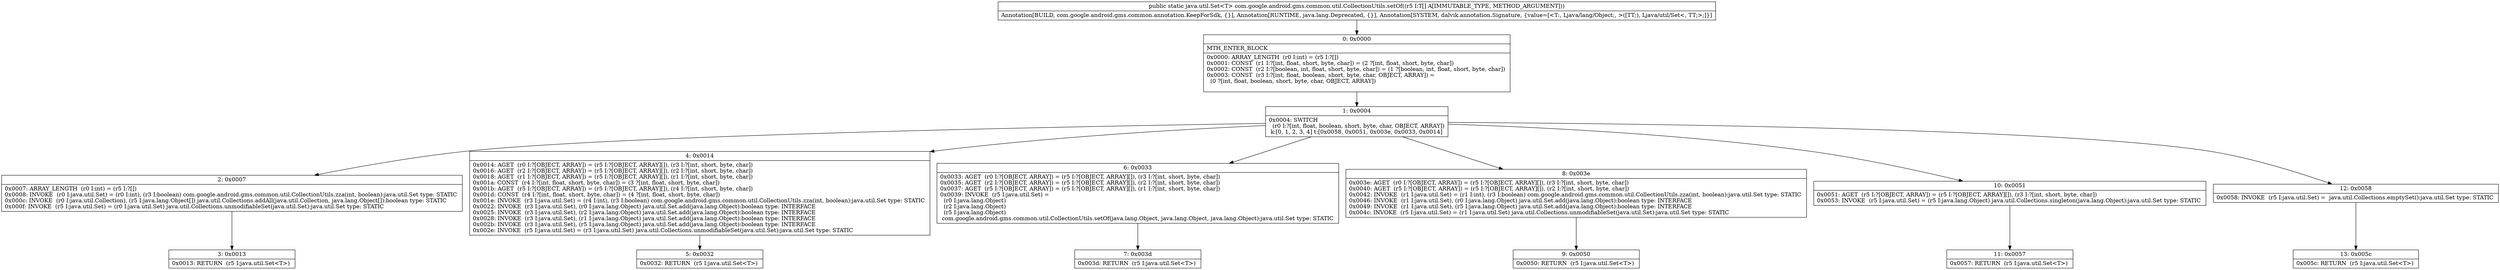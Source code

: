 digraph "CFG forcom.google.android.gms.common.util.CollectionUtils.setOf([Ljava\/lang\/Object;)Ljava\/util\/Set;" {
Node_0 [shape=record,label="{0\:\ 0x0000|MTH_ENTER_BLOCK\l|0x0000: ARRAY_LENGTH  (r0 I:int) = (r5 I:?[]) \l0x0001: CONST  (r1 I:?[int, float, short, byte, char]) = (2 ?[int, float, short, byte, char]) \l0x0002: CONST  (r2 I:?[boolean, int, float, short, byte, char]) = (1 ?[boolean, int, float, short, byte, char]) \l0x0003: CONST  (r3 I:?[int, float, boolean, short, byte, char, OBJECT, ARRAY]) = \l  (0 ?[int, float, boolean, short, byte, char, OBJECT, ARRAY])\l \l}"];
Node_1 [shape=record,label="{1\:\ 0x0004|0x0004: SWITCH  \l  (r0 I:?[int, float, boolean, short, byte, char, OBJECT, ARRAY])\l k:[0, 1, 2, 3, 4] t:[0x0058, 0x0051, 0x003e, 0x0033, 0x0014] \l}"];
Node_2 [shape=record,label="{2\:\ 0x0007|0x0007: ARRAY_LENGTH  (r0 I:int) = (r5 I:?[]) \l0x0008: INVOKE  (r0 I:java.util.Set) = (r0 I:int), (r3 I:boolean) com.google.android.gms.common.util.CollectionUtils.zza(int, boolean):java.util.Set type: STATIC \l0x000c: INVOKE  (r0 I:java.util.Collection), (r5 I:java.lang.Object[]) java.util.Collections.addAll(java.util.Collection, java.lang.Object[]):boolean type: STATIC \l0x000f: INVOKE  (r5 I:java.util.Set) = (r0 I:java.util.Set) java.util.Collections.unmodifiableSet(java.util.Set):java.util.Set type: STATIC \l}"];
Node_3 [shape=record,label="{3\:\ 0x0013|0x0013: RETURN  (r5 I:java.util.Set\<T\>) \l}"];
Node_4 [shape=record,label="{4\:\ 0x0014|0x0014: AGET  (r0 I:?[OBJECT, ARRAY]) = (r5 I:?[OBJECT, ARRAY][]), (r3 I:?[int, short, byte, char]) \l0x0016: AGET  (r2 I:?[OBJECT, ARRAY]) = (r5 I:?[OBJECT, ARRAY][]), (r2 I:?[int, short, byte, char]) \l0x0018: AGET  (r1 I:?[OBJECT, ARRAY]) = (r5 I:?[OBJECT, ARRAY][]), (r1 I:?[int, short, byte, char]) \l0x001a: CONST  (r4 I:?[int, float, short, byte, char]) = (3 ?[int, float, short, byte, char]) \l0x001b: AGET  (r5 I:?[OBJECT, ARRAY]) = (r5 I:?[OBJECT, ARRAY][]), (r4 I:?[int, short, byte, char]) \l0x001d: CONST  (r4 I:?[int, float, short, byte, char]) = (4 ?[int, float, short, byte, char]) \l0x001e: INVOKE  (r3 I:java.util.Set) = (r4 I:int), (r3 I:boolean) com.google.android.gms.common.util.CollectionUtils.zza(int, boolean):java.util.Set type: STATIC \l0x0022: INVOKE  (r3 I:java.util.Set), (r0 I:java.lang.Object) java.util.Set.add(java.lang.Object):boolean type: INTERFACE \l0x0025: INVOKE  (r3 I:java.util.Set), (r2 I:java.lang.Object) java.util.Set.add(java.lang.Object):boolean type: INTERFACE \l0x0028: INVOKE  (r3 I:java.util.Set), (r1 I:java.lang.Object) java.util.Set.add(java.lang.Object):boolean type: INTERFACE \l0x002b: INVOKE  (r3 I:java.util.Set), (r5 I:java.lang.Object) java.util.Set.add(java.lang.Object):boolean type: INTERFACE \l0x002e: INVOKE  (r5 I:java.util.Set) = (r3 I:java.util.Set) java.util.Collections.unmodifiableSet(java.util.Set):java.util.Set type: STATIC \l}"];
Node_5 [shape=record,label="{5\:\ 0x0032|0x0032: RETURN  (r5 I:java.util.Set\<T\>) \l}"];
Node_6 [shape=record,label="{6\:\ 0x0033|0x0033: AGET  (r0 I:?[OBJECT, ARRAY]) = (r5 I:?[OBJECT, ARRAY][]), (r3 I:?[int, short, byte, char]) \l0x0035: AGET  (r2 I:?[OBJECT, ARRAY]) = (r5 I:?[OBJECT, ARRAY][]), (r2 I:?[int, short, byte, char]) \l0x0037: AGET  (r5 I:?[OBJECT, ARRAY]) = (r5 I:?[OBJECT, ARRAY][]), (r1 I:?[int, short, byte, char]) \l0x0039: INVOKE  (r5 I:java.util.Set) = \l  (r0 I:java.lang.Object)\l  (r2 I:java.lang.Object)\l  (r5 I:java.lang.Object)\l com.google.android.gms.common.util.CollectionUtils.setOf(java.lang.Object, java.lang.Object, java.lang.Object):java.util.Set type: STATIC \l}"];
Node_7 [shape=record,label="{7\:\ 0x003d|0x003d: RETURN  (r5 I:java.util.Set\<T\>) \l}"];
Node_8 [shape=record,label="{8\:\ 0x003e|0x003e: AGET  (r0 I:?[OBJECT, ARRAY]) = (r5 I:?[OBJECT, ARRAY][]), (r3 I:?[int, short, byte, char]) \l0x0040: AGET  (r5 I:?[OBJECT, ARRAY]) = (r5 I:?[OBJECT, ARRAY][]), (r2 I:?[int, short, byte, char]) \l0x0042: INVOKE  (r1 I:java.util.Set) = (r1 I:int), (r3 I:boolean) com.google.android.gms.common.util.CollectionUtils.zza(int, boolean):java.util.Set type: STATIC \l0x0046: INVOKE  (r1 I:java.util.Set), (r0 I:java.lang.Object) java.util.Set.add(java.lang.Object):boolean type: INTERFACE \l0x0049: INVOKE  (r1 I:java.util.Set), (r5 I:java.lang.Object) java.util.Set.add(java.lang.Object):boolean type: INTERFACE \l0x004c: INVOKE  (r5 I:java.util.Set) = (r1 I:java.util.Set) java.util.Collections.unmodifiableSet(java.util.Set):java.util.Set type: STATIC \l}"];
Node_9 [shape=record,label="{9\:\ 0x0050|0x0050: RETURN  (r5 I:java.util.Set\<T\>) \l}"];
Node_10 [shape=record,label="{10\:\ 0x0051|0x0051: AGET  (r5 I:?[OBJECT, ARRAY]) = (r5 I:?[OBJECT, ARRAY][]), (r3 I:?[int, short, byte, char]) \l0x0053: INVOKE  (r5 I:java.util.Set) = (r5 I:java.lang.Object) java.util.Collections.singleton(java.lang.Object):java.util.Set type: STATIC \l}"];
Node_11 [shape=record,label="{11\:\ 0x0057|0x0057: RETURN  (r5 I:java.util.Set\<T\>) \l}"];
Node_12 [shape=record,label="{12\:\ 0x0058|0x0058: INVOKE  (r5 I:java.util.Set) =  java.util.Collections.emptySet():java.util.Set type: STATIC \l}"];
Node_13 [shape=record,label="{13\:\ 0x005c|0x005c: RETURN  (r5 I:java.util.Set\<T\>) \l}"];
MethodNode[shape=record,label="{public static java.util.Set\<T\> com.google.android.gms.common.util.CollectionUtils.setOf((r5 I:T[] A[IMMUTABLE_TYPE, METHOD_ARGUMENT]))  | Annotation[BUILD, com.google.android.gms.common.annotation.KeepForSdk, \{\}], Annotation[RUNTIME, java.lang.Deprecated, \{\}], Annotation[SYSTEM, dalvik.annotation.Signature, \{value=[\<T:, Ljava\/lang\/Object;, \>([TT;), Ljava\/util\/Set\<, TT;\>;]\}]\l}"];
MethodNode -> Node_0;
Node_0 -> Node_1;
Node_1 -> Node_2;
Node_1 -> Node_4;
Node_1 -> Node_6;
Node_1 -> Node_8;
Node_1 -> Node_10;
Node_1 -> Node_12;
Node_2 -> Node_3;
Node_4 -> Node_5;
Node_6 -> Node_7;
Node_8 -> Node_9;
Node_10 -> Node_11;
Node_12 -> Node_13;
}

